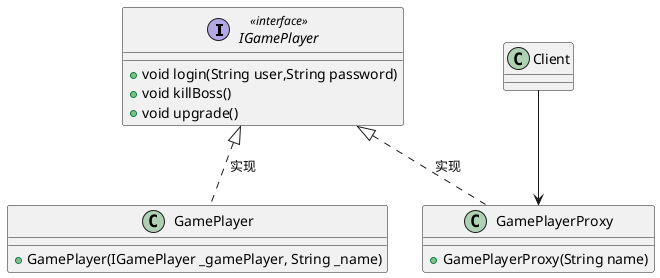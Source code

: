 @startuml

interface IGamePlayer<<interface>> {
    + void login(String user,String password)
    + void killBoss()
    + void upgrade()
}

class GamePlayer {
    + GamePlayer(IGamePlayer _gamePlayer, String _name)
}

class GamePlayerProxy {
    + GamePlayerProxy(String name)
}

class Client {
}

IGamePlayer <|.. GamePlayer : 实现
IGamePlayer <|.. GamePlayerProxy : 实现

Client --> GamePlayerProxy

@enduml